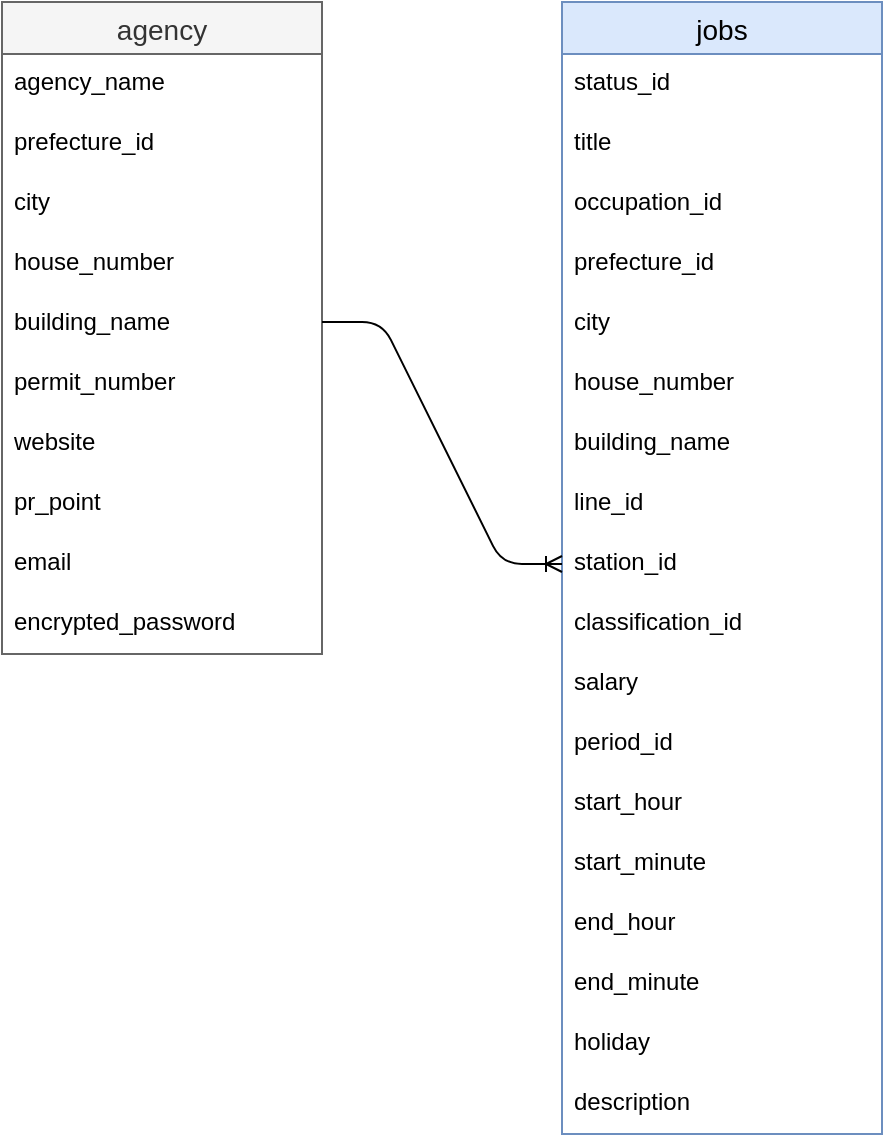 <mxfile>
    <diagram id="SwYqyB3hMxwUvX8YHwRZ" name="ER図">
        <mxGraphModel dx="728" dy="542" grid="1" gridSize="10" guides="1" tooltips="1" connect="1" arrows="1" fold="1" page="1" pageScale="1" pageWidth="827" pageHeight="1169" math="0" shadow="0">
            <root>
                <mxCell id="0"/>
                <mxCell id="1" parent="0"/>
                <mxCell id="2" value="jobs" style="swimlane;fontStyle=0;childLayout=stackLayout;horizontal=1;startSize=26;horizontalStack=0;resizeParent=1;resizeParentMax=0;resizeLast=0;collapsible=1;marginBottom=0;align=center;fontSize=14;fillColor=#dae8fc;strokeColor=#6c8ebf;fontColor=#000000;" vertex="1" parent="1">
                    <mxGeometry x="400" y="40" width="160" height="566" as="geometry"/>
                </mxCell>
                <mxCell id="3" value="status_id" style="text;strokeColor=none;fillColor=none;spacingLeft=4;spacingRight=4;overflow=hidden;rotatable=0;points=[[0,0.5],[1,0.5]];portConstraint=eastwest;fontSize=12;" vertex="1" parent="2">
                    <mxGeometry y="26" width="160" height="30" as="geometry"/>
                </mxCell>
                <mxCell id="4" value="title" style="text;strokeColor=none;fillColor=none;spacingLeft=4;spacingRight=4;overflow=hidden;rotatable=0;points=[[0,0.5],[1,0.5]];portConstraint=eastwest;fontSize=12;" vertex="1" parent="2">
                    <mxGeometry y="56" width="160" height="30" as="geometry"/>
                </mxCell>
                <mxCell id="5" value="occupation_id" style="text;strokeColor=none;fillColor=none;spacingLeft=4;spacingRight=4;overflow=hidden;rotatable=0;points=[[0,0.5],[1,0.5]];portConstraint=eastwest;fontSize=12;" vertex="1" parent="2">
                    <mxGeometry y="86" width="160" height="30" as="geometry"/>
                </mxCell>
                <mxCell id="6" value="prefecture_id" style="text;strokeColor=none;fillColor=none;spacingLeft=4;spacingRight=4;overflow=hidden;rotatable=0;points=[[0,0.5],[1,0.5]];portConstraint=eastwest;fontSize=12;" vertex="1" parent="2">
                    <mxGeometry y="116" width="160" height="30" as="geometry"/>
                </mxCell>
                <mxCell id="7" value="city" style="text;strokeColor=none;fillColor=none;spacingLeft=4;spacingRight=4;overflow=hidden;rotatable=0;points=[[0,0.5],[1,0.5]];portConstraint=eastwest;fontSize=12;" vertex="1" parent="2">
                    <mxGeometry y="146" width="160" height="30" as="geometry"/>
                </mxCell>
                <mxCell id="8" value="house_number" style="text;strokeColor=none;fillColor=none;spacingLeft=4;spacingRight=4;overflow=hidden;rotatable=0;points=[[0,0.5],[1,0.5]];portConstraint=eastwest;fontSize=12;" vertex="1" parent="2">
                    <mxGeometry y="176" width="160" height="30" as="geometry"/>
                </mxCell>
                <mxCell id="9" value="building_name" style="text;strokeColor=none;fillColor=none;spacingLeft=4;spacingRight=4;overflow=hidden;rotatable=0;points=[[0,0.5],[1,0.5]];portConstraint=eastwest;fontSize=12;" vertex="1" parent="2">
                    <mxGeometry y="206" width="160" height="30" as="geometry"/>
                </mxCell>
                <mxCell id="10" value="line_id" style="text;strokeColor=none;fillColor=none;spacingLeft=4;spacingRight=4;overflow=hidden;rotatable=0;points=[[0,0.5],[1,0.5]];portConstraint=eastwest;fontSize=12;" vertex="1" parent="2">
                    <mxGeometry y="236" width="160" height="30" as="geometry"/>
                </mxCell>
                <mxCell id="11" value="station_id" style="text;strokeColor=none;fillColor=none;spacingLeft=4;spacingRight=4;overflow=hidden;rotatable=0;points=[[0,0.5],[1,0.5]];portConstraint=eastwest;fontSize=12;" vertex="1" parent="2">
                    <mxGeometry y="266" width="160" height="30" as="geometry"/>
                </mxCell>
                <mxCell id="12" value="classification_id" style="text;strokeColor=none;fillColor=none;spacingLeft=4;spacingRight=4;overflow=hidden;rotatable=0;points=[[0,0.5],[1,0.5]];portConstraint=eastwest;fontSize=12;" vertex="1" parent="2">
                    <mxGeometry y="296" width="160" height="30" as="geometry"/>
                </mxCell>
                <mxCell id="13" value="salary" style="text;strokeColor=none;fillColor=none;spacingLeft=4;spacingRight=4;overflow=hidden;rotatable=0;points=[[0,0.5],[1,0.5]];portConstraint=eastwest;fontSize=12;" vertex="1" parent="2">
                    <mxGeometry y="326" width="160" height="30" as="geometry"/>
                </mxCell>
                <mxCell id="14" value="period_id" style="text;strokeColor=none;fillColor=none;spacingLeft=4;spacingRight=4;overflow=hidden;rotatable=0;points=[[0,0.5],[1,0.5]];portConstraint=eastwest;fontSize=12;" vertex="1" parent="2">
                    <mxGeometry y="356" width="160" height="30" as="geometry"/>
                </mxCell>
                <mxCell id="15" value="start_hour" style="text;strokeColor=none;fillColor=none;spacingLeft=4;spacingRight=4;overflow=hidden;rotatable=0;points=[[0,0.5],[1,0.5]];portConstraint=eastwest;fontSize=12;" vertex="1" parent="2">
                    <mxGeometry y="386" width="160" height="30" as="geometry"/>
                </mxCell>
                <mxCell id="16" value="start_minute" style="text;strokeColor=none;fillColor=none;spacingLeft=4;spacingRight=4;overflow=hidden;rotatable=0;points=[[0,0.5],[1,0.5]];portConstraint=eastwest;fontSize=12;" vertex="1" parent="2">
                    <mxGeometry y="416" width="160" height="30" as="geometry"/>
                </mxCell>
                <mxCell id="17" value="end_hour" style="text;strokeColor=none;fillColor=none;spacingLeft=4;spacingRight=4;overflow=hidden;rotatable=0;points=[[0,0.5],[1,0.5]];portConstraint=eastwest;fontSize=12;" vertex="1" parent="2">
                    <mxGeometry y="446" width="160" height="30" as="geometry"/>
                </mxCell>
                <mxCell id="18" value="end_minute" style="text;strokeColor=none;fillColor=none;spacingLeft=4;spacingRight=4;overflow=hidden;rotatable=0;points=[[0,0.5],[1,0.5]];portConstraint=eastwest;fontSize=12;" vertex="1" parent="2">
                    <mxGeometry y="476" width="160" height="30" as="geometry"/>
                </mxCell>
                <mxCell id="19" value="holiday" style="text;strokeColor=none;fillColor=none;spacingLeft=4;spacingRight=4;overflow=hidden;rotatable=0;points=[[0,0.5],[1,0.5]];portConstraint=eastwest;fontSize=12;" vertex="1" parent="2">
                    <mxGeometry y="506" width="160" height="30" as="geometry"/>
                </mxCell>
                <mxCell id="20" value="description" style="text;strokeColor=none;fillColor=none;spacingLeft=4;spacingRight=4;overflow=hidden;rotatable=0;points=[[0,0.5],[1,0.5]];portConstraint=eastwest;fontSize=12;" vertex="1" parent="2">
                    <mxGeometry y="536" width="160" height="30" as="geometry"/>
                </mxCell>
                <mxCell id="38" value="agency" style="swimlane;fontStyle=0;childLayout=stackLayout;horizontal=1;startSize=26;horizontalStack=0;resizeParent=1;resizeParentMax=0;resizeLast=0;collapsible=1;marginBottom=0;align=center;fontSize=14;fillColor=#f5f5f5;fontColor=#333333;strokeColor=#666666;" vertex="1" parent="1">
                    <mxGeometry x="120" y="40" width="160" height="326" as="geometry">
                        <mxRectangle x="120" y="40" width="80" height="26" as="alternateBounds"/>
                    </mxGeometry>
                </mxCell>
                <mxCell id="39" value="agency_name" style="text;strokeColor=none;fillColor=none;spacingLeft=4;spacingRight=4;overflow=hidden;rotatable=0;points=[[0,0.5],[1,0.5]];portConstraint=eastwest;fontSize=12;" vertex="1" parent="38">
                    <mxGeometry y="26" width="160" height="30" as="geometry"/>
                </mxCell>
                <mxCell id="40" value="prefecture_id" style="text;strokeColor=none;fillColor=none;spacingLeft=4;spacingRight=4;overflow=hidden;rotatable=0;points=[[0,0.5],[1,0.5]];portConstraint=eastwest;fontSize=12;" vertex="1" parent="38">
                    <mxGeometry y="56" width="160" height="30" as="geometry"/>
                </mxCell>
                <mxCell id="41" value="city" style="text;strokeColor=none;fillColor=none;spacingLeft=4;spacingRight=4;overflow=hidden;rotatable=0;points=[[0,0.5],[1,0.5]];portConstraint=eastwest;fontSize=12;" vertex="1" parent="38">
                    <mxGeometry y="86" width="160" height="30" as="geometry"/>
                </mxCell>
                <mxCell id="42" value="house_number" style="text;strokeColor=none;fillColor=none;spacingLeft=4;spacingRight=4;overflow=hidden;rotatable=0;points=[[0,0.5],[1,0.5]];portConstraint=eastwest;fontSize=12;" vertex="1" parent="38">
                    <mxGeometry y="116" width="160" height="30" as="geometry"/>
                </mxCell>
                <mxCell id="43" value="building_name" style="text;strokeColor=none;fillColor=none;spacingLeft=4;spacingRight=4;overflow=hidden;rotatable=0;points=[[0,0.5],[1,0.5]];portConstraint=eastwest;fontSize=12;" vertex="1" parent="38">
                    <mxGeometry y="146" width="160" height="30" as="geometry"/>
                </mxCell>
                <mxCell id="44" value="permit_number" style="text;strokeColor=none;fillColor=none;spacingLeft=4;spacingRight=4;overflow=hidden;rotatable=0;points=[[0,0.5],[1,0.5]];portConstraint=eastwest;fontSize=12;" vertex="1" parent="38">
                    <mxGeometry y="176" width="160" height="30" as="geometry"/>
                </mxCell>
                <mxCell id="45" value="website" style="text;strokeColor=none;fillColor=none;spacingLeft=4;spacingRight=4;overflow=hidden;rotatable=0;points=[[0,0.5],[1,0.5]];portConstraint=eastwest;fontSize=12;" vertex="1" parent="38">
                    <mxGeometry y="206" width="160" height="30" as="geometry"/>
                </mxCell>
                <mxCell id="46" value="pr_point" style="text;strokeColor=none;fillColor=none;spacingLeft=4;spacingRight=4;overflow=hidden;rotatable=0;points=[[0,0.5],[1,0.5]];portConstraint=eastwest;fontSize=12;" vertex="1" parent="38">
                    <mxGeometry y="236" width="160" height="30" as="geometry"/>
                </mxCell>
                <mxCell id="51" value="email" style="text;strokeColor=none;fillColor=none;spacingLeft=4;spacingRight=4;overflow=hidden;rotatable=0;points=[[0,0.5],[1,0.5]];portConstraint=eastwest;fontSize=12;" vertex="1" parent="38">
                    <mxGeometry y="266" width="160" height="30" as="geometry"/>
                </mxCell>
                <mxCell id="52" value="encrypted_password" style="text;strokeColor=none;fillColor=none;spacingLeft=4;spacingRight=4;overflow=hidden;rotatable=0;points=[[0,0.5],[1,0.5]];portConstraint=eastwest;fontSize=12;" vertex="1" parent="38">
                    <mxGeometry y="296" width="160" height="30" as="geometry"/>
                </mxCell>
                <mxCell id="53" value="" style="edgeStyle=entityRelationEdgeStyle;fontSize=12;html=1;endArrow=ERoneToMany;entryX=0;entryY=0.5;entryDx=0;entryDy=0;" edge="1" parent="1" target="11">
                    <mxGeometry width="100" height="100" relative="1" as="geometry">
                        <mxPoint x="280" y="200" as="sourcePoint"/>
                        <mxPoint x="380" y="100" as="targetPoint"/>
                    </mxGeometry>
                </mxCell>
            </root>
        </mxGraphModel>
    </diagram>
    <diagram id="klbT20RQmjzrCottRCgR" name="画面遷移図">
        <mxGraphModel dx="728" dy="542" grid="1" gridSize="10" guides="1" tooltips="1" connect="1" arrows="1" fold="1" page="1" pageScale="1" pageWidth="827" pageHeight="1169" math="0" shadow="0">
            <root>
                <mxCell id="kXo2SeuQENlj1Kw_wPVj-0"/>
                <mxCell id="kXo2SeuQENlj1Kw_wPVj-1" parent="kXo2SeuQENlj1Kw_wPVj-0"/>
                <mxCell id="kXo2SeuQENlj1Kw_wPVj-2" value="一覧ページ" style="rounded=1;arcSize=10;whiteSpace=wrap;html=1;align=center;" vertex="1" parent="kXo2SeuQENlj1Kw_wPVj-1">
                    <mxGeometry x="40" y="120" width="100" height="40" as="geometry"/>
                </mxCell>
                <mxCell id="kXo2SeuQENlj1Kw_wPVj-3" value="agencyログインページ" style="rounded=1;arcSize=10;whiteSpace=wrap;html=1;align=center;" vertex="1" parent="kXo2SeuQENlj1Kw_wPVj-1">
                    <mxGeometry x="200" y="120" width="140" height="40" as="geometry"/>
                </mxCell>
                <mxCell id="kXo2SeuQENlj1Kw_wPVj-4" value="agency新規登録ページ" style="rounded=1;arcSize=10;whiteSpace=wrap;html=1;align=center;" vertex="1" parent="kXo2SeuQENlj1Kw_wPVj-1">
                    <mxGeometry x="200" y="200" width="140" height="40" as="geometry"/>
                </mxCell>
                <mxCell id="kXo2SeuQENlj1Kw_wPVj-5" value="agencyマイページ" style="rounded=1;arcSize=10;whiteSpace=wrap;html=1;align=center;" vertex="1" parent="kXo2SeuQENlj1Kw_wPVj-1">
                    <mxGeometry x="200" y="280" width="140" height="40" as="geometry"/>
                </mxCell>
                <mxCell id="1gxrwX512RgrrWIlAYDj-1" value="出稿ページ" style="rounded=1;arcSize=10;whiteSpace=wrap;html=1;align=center;" vertex="1" parent="kXo2SeuQENlj1Kw_wPVj-1">
                    <mxGeometry x="200" y="360" width="100" height="40" as="geometry"/>
                </mxCell>
                <mxCell id="1gxrwX512RgrrWIlAYDj-2" value="詳細ページ" style="rounded=1;arcSize=10;whiteSpace=wrap;html=1;align=center;" vertex="1" parent="kXo2SeuQENlj1Kw_wPVj-1">
                    <mxGeometry x="200" y="440" width="100" height="40" as="geometry"/>
                </mxCell>
                <mxCell id="1gxrwX512RgrrWIlAYDj-3" value="編集ページ" style="rounded=1;arcSize=10;whiteSpace=wrap;html=1;align=center;" vertex="1" parent="kXo2SeuQENlj1Kw_wPVj-1">
                    <mxGeometry x="400" y="440" width="100" height="40" as="geometry"/>
                </mxCell>
                <mxCell id="1gxrwX512RgrrWIlAYDj-4" value="削除完了ページ" style="rounded=1;arcSize=10;whiteSpace=wrap;html=1;align=center;" vertex="1" parent="kXo2SeuQENlj1Kw_wPVj-1">
                    <mxGeometry x="400" y="520" width="100" height="40" as="geometry"/>
                </mxCell>
                <mxCell id="1gxrwX512RgrrWIlAYDj-13" value="" style="line;strokeWidth=1;rotatable=0;dashed=0;labelPosition=right;align=left;verticalAlign=middle;spacingTop=0;spacingLeft=6;points=[];portConstraint=eastwest;" vertex="1" parent="kXo2SeuQENlj1Kw_wPVj-1">
                    <mxGeometry x="140" y="135" width="60" height="10" as="geometry"/>
                </mxCell>
                <mxCell id="1gxrwX512RgrrWIlAYDj-14" value="" style="line;strokeWidth=1;rotatable=0;dashed=0;labelPosition=right;align=left;verticalAlign=middle;spacingTop=0;spacingLeft=6;points=[];portConstraint=eastwest;" vertex="1" parent="kXo2SeuQENlj1Kw_wPVj-1">
                    <mxGeometry x="170" y="215" width="30" height="10" as="geometry"/>
                </mxCell>
                <mxCell id="1gxrwX512RgrrWIlAYDj-15" value="" style="line;strokeWidth=1;rotatable=0;dashed=0;labelPosition=right;align=left;verticalAlign=middle;spacingTop=0;spacingLeft=6;points=[];portConstraint=eastwest;" vertex="1" parent="kXo2SeuQENlj1Kw_wPVj-1">
                    <mxGeometry x="170" y="295" width="30" height="10" as="geometry"/>
                </mxCell>
                <mxCell id="1gxrwX512RgrrWIlAYDj-16" value="" style="line;strokeWidth=1;rotatable=0;dashed=0;labelPosition=right;align=left;verticalAlign=middle;spacingTop=0;spacingLeft=6;points=[];portConstraint=eastwest;" vertex="1" parent="kXo2SeuQENlj1Kw_wPVj-1">
                    <mxGeometry x="170" y="375" width="30" height="10" as="geometry"/>
                </mxCell>
                <mxCell id="1gxrwX512RgrrWIlAYDj-17" value="" style="line;strokeWidth=1;rotatable=0;dashed=0;labelPosition=right;align=left;verticalAlign=middle;spacingTop=0;spacingLeft=6;points=[];portConstraint=eastwest;" vertex="1" parent="kXo2SeuQENlj1Kw_wPVj-1">
                    <mxGeometry x="170" y="455" width="30" height="10" as="geometry"/>
                </mxCell>
                <mxCell id="1gxrwX512RgrrWIlAYDj-18" value="" style="line;strokeWidth=1;rotatable=0;dashed=0;labelPosition=right;align=left;verticalAlign=middle;spacingTop=0;spacingLeft=6;points=[];portConstraint=eastwest;" vertex="1" parent="kXo2SeuQENlj1Kw_wPVj-1">
                    <mxGeometry x="350" y="535" width="50" height="10" as="geometry"/>
                </mxCell>
                <mxCell id="1gxrwX512RgrrWIlAYDj-19" value="" style="line;strokeWidth=1;rotatable=0;dashed=0;labelPosition=right;align=left;verticalAlign=middle;spacingTop=0;spacingLeft=6;points=[];portConstraint=eastwest;" vertex="1" parent="kXo2SeuQENlj1Kw_wPVj-1">
                    <mxGeometry x="300" y="455" width="100" height="10" as="geometry"/>
                </mxCell>
                <mxCell id="1gxrwX512RgrrWIlAYDj-20" value="" style="line;strokeWidth=1;rotatable=0;dashed=0;labelPosition=right;align=left;verticalAlign=middle;spacingTop=0;spacingLeft=6;points=[];portConstraint=eastwest;direction=south;" vertex="1" parent="kXo2SeuQENlj1Kw_wPVj-1">
                    <mxGeometry x="127.5" y="140" width="85" height="320" as="geometry"/>
                </mxCell>
                <mxCell id="1gxrwX512RgrrWIlAYDj-21" value="" style="line;strokeWidth=1;rotatable=0;dashed=0;labelPosition=right;align=left;verticalAlign=middle;spacingTop=0;spacingLeft=6;points=[];portConstraint=eastwest;direction=south;" vertex="1" parent="kXo2SeuQENlj1Kw_wPVj-1">
                    <mxGeometry x="345" y="460" width="10" height="80" as="geometry"/>
                </mxCell>
            </root>
        </mxGraphModel>
    </diagram>
</mxfile>